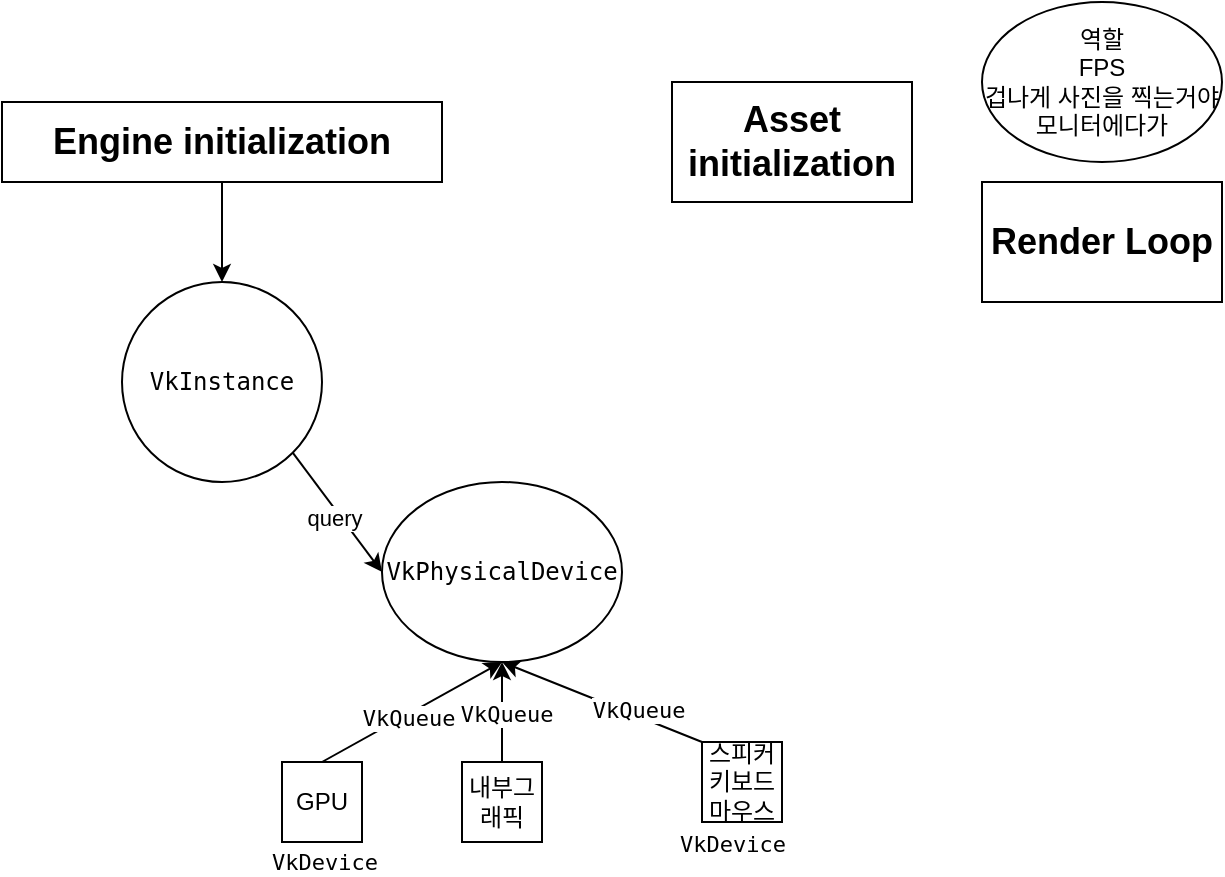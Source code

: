 <mxfile>
    <diagram id="J1kdeW-0LFd8EgnBn6ke" name="Page-1">
        <mxGraphModel dx="629" dy="313" grid="1" gridSize="10" guides="1" tooltips="1" connect="1" arrows="1" fold="1" page="1" pageScale="1" pageWidth="850" pageHeight="1100" math="0" shadow="0">
            <root>
                <mxCell id="0"/>
                <mxCell id="1" parent="0"/>
                <mxCell id="8" style="edgeStyle=none;html=1;exitX=0.5;exitY=1;exitDx=0;exitDy=0;entryX=0.5;entryY=0;entryDx=0;entryDy=0;" edge="1" parent="1" source="2" target="6">
                    <mxGeometry relative="1" as="geometry"/>
                </mxCell>
                <mxCell id="2" value="&lt;h2 id=&quot;engine-initialization&quot;&gt;Engine initialization&lt;/h2&gt;" style="rounded=0;whiteSpace=wrap;html=1;" vertex="1" parent="1">
                    <mxGeometry x="30" y="70" width="220" height="40" as="geometry"/>
                </mxCell>
                <mxCell id="3" value="&lt;h2 id=&quot;asset-initialization&quot;&gt;Asset initialization&lt;/h2&gt;" style="rounded=0;whiteSpace=wrap;html=1;" vertex="1" parent="1">
                    <mxGeometry x="365" y="60" width="120" height="60" as="geometry"/>
                </mxCell>
                <mxCell id="4" value="&lt;h2 id=&quot;render-loop&quot;&gt;Render Loop&lt;/h2&gt;" style="rounded=0;whiteSpace=wrap;html=1;" vertex="1" parent="1">
                    <mxGeometry x="520" y="110" width="120" height="60" as="geometry"/>
                </mxCell>
                <mxCell id="5" value="역할&lt;div&gt;FPS&lt;/div&gt;&lt;div&gt;겁나게 사진을 찍는거야&lt;/div&gt;&lt;div&gt;모니터에다가&lt;/div&gt;" style="ellipse;whiteSpace=wrap;html=1;" vertex="1" parent="1">
                    <mxGeometry x="520" y="20" width="120" height="80" as="geometry"/>
                </mxCell>
                <mxCell id="10" style="edgeStyle=none;html=1;exitX=1;exitY=1;exitDx=0;exitDy=0;entryX=0;entryY=0.5;entryDx=0;entryDy=0;" edge="1" parent="1" source="6" target="9">
                    <mxGeometry relative="1" as="geometry"/>
                </mxCell>
                <mxCell id="11" value="query" style="edgeLabel;html=1;align=center;verticalAlign=middle;resizable=0;points=[];" vertex="1" connectable="0" parent="10">
                    <mxGeometry x="0.015" y="-3" relative="1" as="geometry">
                        <mxPoint as="offset"/>
                    </mxGeometry>
                </mxCell>
                <mxCell id="6" value="&lt;code class=&quot;language-plaintext highlighter-rouge&quot;&gt;VkInstance&lt;/code&gt;" style="ellipse;whiteSpace=wrap;html=1;aspect=fixed;" vertex="1" parent="1">
                    <mxGeometry x="90" y="160" width="100" height="100" as="geometry"/>
                </mxCell>
                <mxCell id="9" value="&lt;code class=&quot;language-plaintext highlighter-rouge&quot;&gt;VkPhysicalDevice&lt;/code&gt;" style="ellipse;whiteSpace=wrap;html=1;" vertex="1" parent="1">
                    <mxGeometry x="220" y="260" width="120" height="90" as="geometry"/>
                </mxCell>
                <mxCell id="13" style="edgeStyle=none;html=1;exitX=0.5;exitY=0;exitDx=0;exitDy=0;entryX=0.5;entryY=1;entryDx=0;entryDy=0;" edge="1" parent="1" source="12" target="9">
                    <mxGeometry relative="1" as="geometry"/>
                </mxCell>
                <mxCell id="18" value="&lt;code class=&quot;language-plaintext highlighter-rouge&quot;&gt;VkDevice&lt;/code&gt;" style="edgeLabel;html=1;align=center;verticalAlign=middle;resizable=0;points=[];" vertex="1" connectable="0" parent="13">
                    <mxGeometry x="-0.081" y="-2" relative="1" as="geometry">
                        <mxPoint x="-42" y="71" as="offset"/>
                    </mxGeometry>
                </mxCell>
                <mxCell id="20" value="&lt;code class=&quot;language-plaintext highlighter-rouge&quot;&gt;VkQueue&lt;/code&gt;" style="edgeLabel;html=1;align=center;verticalAlign=middle;resizable=0;points=[];" vertex="1" connectable="0" parent="13">
                    <mxGeometry x="-0.065" y="-1" relative="1" as="geometry">
                        <mxPoint as="offset"/>
                    </mxGeometry>
                </mxCell>
                <mxCell id="12" value="GPU" style="whiteSpace=wrap;html=1;aspect=fixed;" vertex="1" parent="1">
                    <mxGeometry x="170" y="400" width="40" height="40" as="geometry"/>
                </mxCell>
                <mxCell id="15" style="edgeStyle=none;html=1;exitX=0.5;exitY=0;exitDx=0;exitDy=0;" edge="1" parent="1" source="14">
                    <mxGeometry relative="1" as="geometry">
                        <mxPoint x="280" y="350" as="targetPoint"/>
                    </mxGeometry>
                </mxCell>
                <mxCell id="21" value="&lt;code class=&quot;language-plaintext highlighter-rouge&quot;&gt;VkQueue&lt;/code&gt;" style="edgeLabel;html=1;align=center;verticalAlign=middle;resizable=0;points=[];" vertex="1" connectable="0" parent="15">
                    <mxGeometry x="-0.032" y="-2" relative="1" as="geometry">
                        <mxPoint as="offset"/>
                    </mxGeometry>
                </mxCell>
                <mxCell id="14" value="내부그래픽" style="whiteSpace=wrap;html=1;aspect=fixed;" vertex="1" parent="1">
                    <mxGeometry x="260" y="400" width="40" height="40" as="geometry"/>
                </mxCell>
                <mxCell id="17" style="edgeStyle=none;html=1;exitX=0;exitY=0;exitDx=0;exitDy=0;entryX=0.5;entryY=1;entryDx=0;entryDy=0;" edge="1" parent="1" source="16" target="9">
                    <mxGeometry relative="1" as="geometry"/>
                </mxCell>
                <mxCell id="19" value="&lt;code class=&quot;language-plaintext highlighter-rouge&quot;&gt;VkDevice&lt;/code&gt;" style="edgeLabel;html=1;align=center;verticalAlign=middle;resizable=0;points=[];" vertex="1" connectable="0" parent="17">
                    <mxGeometry x="-0.484" y="1" relative="1" as="geometry">
                        <mxPoint x="41" y="60" as="offset"/>
                    </mxGeometry>
                </mxCell>
                <mxCell id="22" value="&lt;code class=&quot;language-plaintext highlighter-rouge&quot;&gt;VkQueue&lt;/code&gt;" style="edgeLabel;html=1;align=center;verticalAlign=middle;resizable=0;points=[];" vertex="1" connectable="0" parent="17">
                    <mxGeometry x="-0.329" y="-3" relative="1" as="geometry">
                        <mxPoint as="offset"/>
                    </mxGeometry>
                </mxCell>
                <mxCell id="16" value="스피커&lt;div&gt;키보드&lt;/div&gt;&lt;div&gt;마우스&lt;/div&gt;" style="whiteSpace=wrap;html=1;aspect=fixed;" vertex="1" parent="1">
                    <mxGeometry x="380" y="390" width="40" height="40" as="geometry"/>
                </mxCell>
            </root>
        </mxGraphModel>
    </diagram>
</mxfile>